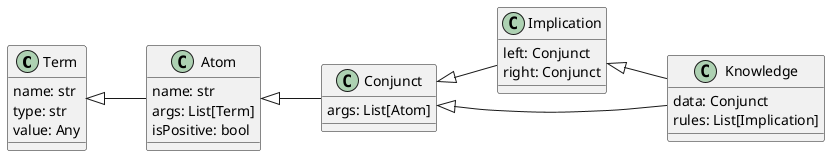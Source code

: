 @startuml

left to right direction

class Term {
    name: str
    type: str
    value: Any
}

class Atom {
    name: str
    args: List[Term]
    isPositive: bool
}

class Conjunct {
    args: List[Atom]
}

class Implication {
    left: Conjunct
    right: Conjunct
}

class Knowledge {
    data: Conjunct
    rules: List[Implication]
}

Term <|-- Atom
Atom <|-- Conjunct
Conjunct <|-- Implication
Conjunct <|-- Knowledge
Implication <|-- Knowledge

@enduml